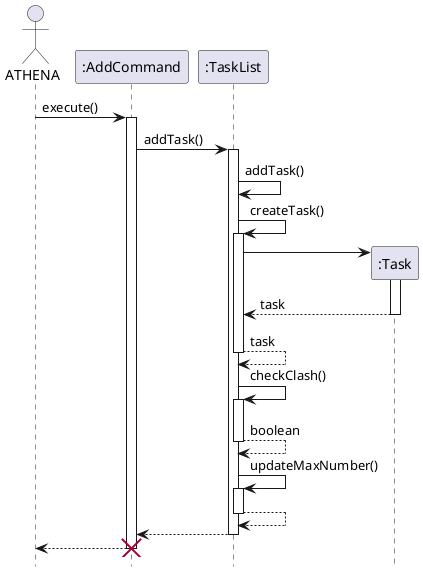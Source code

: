 @startuml
hide footbox

actor "ATHENA" as Athena
participant ":AddCommand" as AddCommand
participant ":TaskList" as TaskList
participant ":Task" as Task


Athena->AddCommand: execute()
activate AddCommand
AddCommand->TaskList: addTask()
activate TaskList

TaskList->TaskList: addTask()

TaskList->TaskList: createTask()
activate TaskList
create Task
TaskList->Task:
activate Task
return task
TaskList-->TaskList: task
deactivate TaskList

TaskList->TaskList: checkClash()
activate TaskList
return boolean
TaskList->TaskList: updateMaxNumber()
activate TaskList
return
TaskList-->AddCommand:
deactivate TaskList
AddCommand-->Athena
deactivate
destroy AddCommand

@enduml